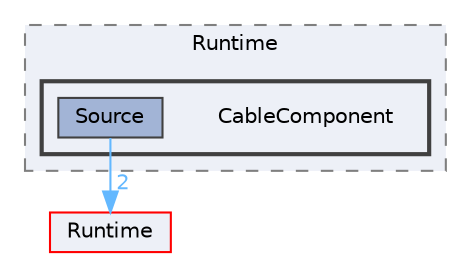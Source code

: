 digraph "CableComponent"
{
 // INTERACTIVE_SVG=YES
 // LATEX_PDF_SIZE
  bgcolor="transparent";
  edge [fontname=Helvetica,fontsize=10,labelfontname=Helvetica,labelfontsize=10];
  node [fontname=Helvetica,fontsize=10,shape=box,height=0.2,width=0.4];
  compound=true
  subgraph clusterdir_a60e1ce30f7313164a0e11a69cddad56 {
    graph [ bgcolor="#edf0f7", pencolor="grey50", label="Runtime", fontname=Helvetica,fontsize=10 style="filled,dashed", URL="dir_a60e1ce30f7313164a0e11a69cddad56.html",tooltip=""]
  subgraph clusterdir_2a0d5100fc88323cb17e4a248ea6c637 {
    graph [ bgcolor="#edf0f7", pencolor="grey25", label="", fontname=Helvetica,fontsize=10 style="filled,bold", URL="dir_2a0d5100fc88323cb17e4a248ea6c637.html",tooltip=""]
    dir_2a0d5100fc88323cb17e4a248ea6c637 [shape=plaintext, label="CableComponent"];
  dir_542d897b226a464deee94993b5fa3b01 [label="Source", fillcolor="#a2b4d6", color="grey25", style="filled", URL="dir_542d897b226a464deee94993b5fa3b01.html",tooltip=""];
  }
  }
  dir_7536b172fbd480bfd146a1b1acd6856b [label="Runtime", fillcolor="#edf0f7", color="red", style="filled", URL="dir_7536b172fbd480bfd146a1b1acd6856b.html",tooltip=""];
  dir_542d897b226a464deee94993b5fa3b01->dir_7536b172fbd480bfd146a1b1acd6856b [headlabel="2", labeldistance=1.5 headhref="dir_001100_000984.html" href="dir_001100_000984.html" color="steelblue1" fontcolor="steelblue1"];
}

